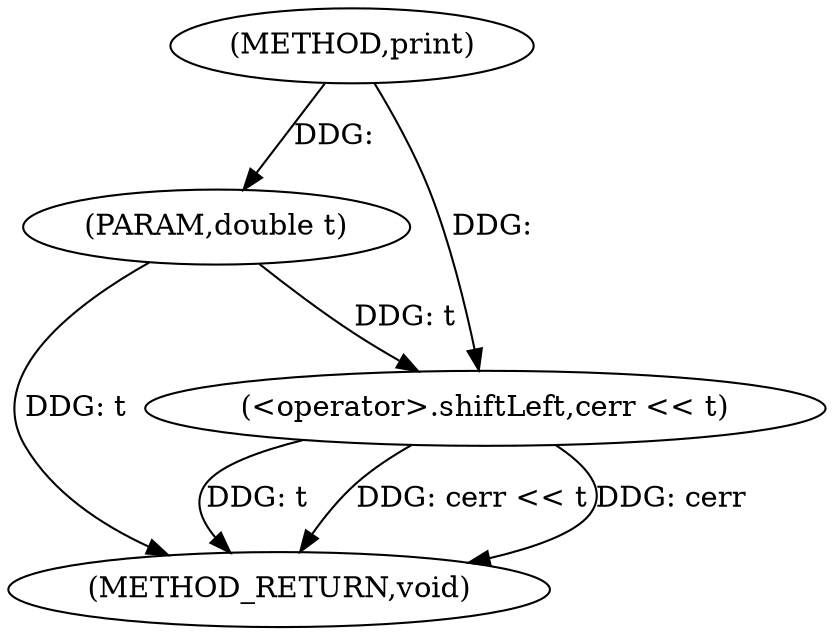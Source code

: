 digraph "print" {  
"1000134" [label = "(METHOD,print)" ]
"1000140" [label = "(METHOD_RETURN,void)" ]
"1000135" [label = "(PARAM,double t)" ]
"1000137" [label = "(<operator>.shiftLeft,cerr << t)" ]
  "1000135" -> "1000140"  [ label = "DDG: t"] 
  "1000137" -> "1000140"  [ label = "DDG: t"] 
  "1000137" -> "1000140"  [ label = "DDG: cerr << t"] 
  "1000137" -> "1000140"  [ label = "DDG: cerr"] 
  "1000134" -> "1000135"  [ label = "DDG: "] 
  "1000134" -> "1000137"  [ label = "DDG: "] 
  "1000135" -> "1000137"  [ label = "DDG: t"] 
}
